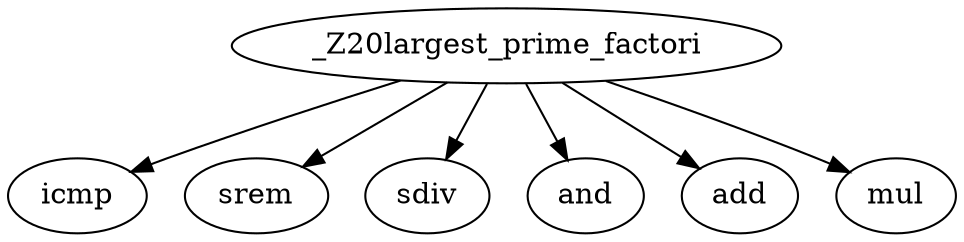 digraph CallGraph {
    // Nodes
    _Z20largest_prime_factori [label="_Z20largest_prime_factori"];
    icmp [label="icmp"];
    srem [label="srem"];
    sdiv [label="sdiv"];
    and [label="and"];
    add [label="add"];
    mul [label="mul"];

    // Edges
    _Z20largest_prime_factori -> icmp;
    _Z20largest_prime_factori -> srem;
    _Z20largest_prime_factori -> sdiv;
    _Z20largest_prime_factori -> and;
    _Z20largest_prime_factori -> add;
    _Z20largest_prime_factori -> mul;
}